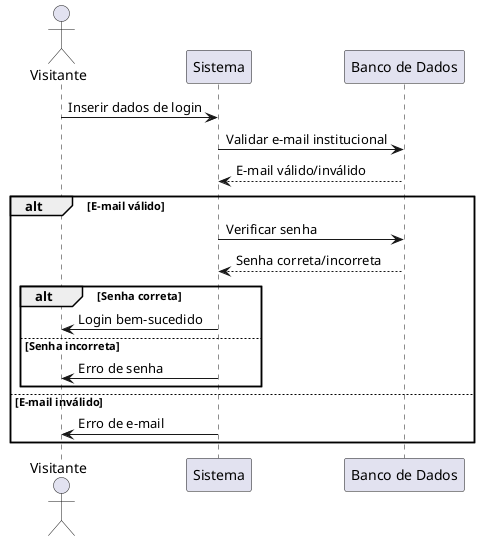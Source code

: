 @startuml

actor Visitante as V
participant "Sistema" as S
participant "Banco de Dados" as B

V -> S: Inserir dados de login
S -> B: Validar e-mail institucional
B --> S: E-mail válido/inválido
alt E-mail válido
    S -> B: Verificar senha
    B --> S: Senha correta/incorreta
    alt Senha correta
        S -> V: Login bem-sucedido
    else Senha incorreta
        S -> V: Erro de senha
    end
else E-mail inválido
    S -> V: Erro de e-mail
end
@enduml
